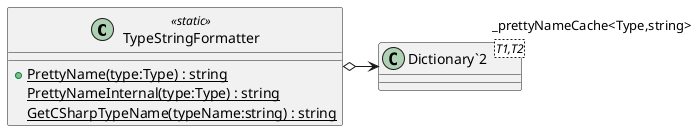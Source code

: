 @startuml
class TypeStringFormatter <<static>> {
    + {static} PrettyName(type:Type) : string
    {static} PrettyNameInternal(type:Type) : string
    {static} GetCSharpTypeName(typeName:string) : string
}
class "Dictionary`2"<T1,T2> {
}
TypeStringFormatter o-> "_prettyNameCache<Type,string>" "Dictionary`2"
@enduml
